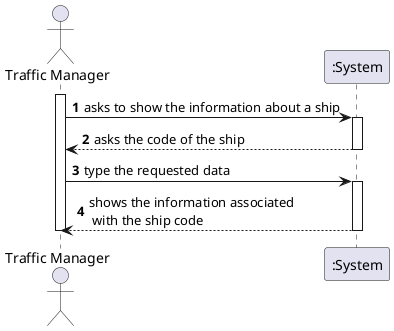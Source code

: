 @startuml
autonumber

actor "Traffic Manager" as TM
participant ":System" as S
activate TM

TM -> S: asks to show the information about a ship

activate S
S --> TM: asks the code of the ship
deactivate S

TM -> S: type the requested data

activate S
S --> TM: shows the information associated\n with the ship code
deactivate S

deactivate S
deactivate TM
@enduml